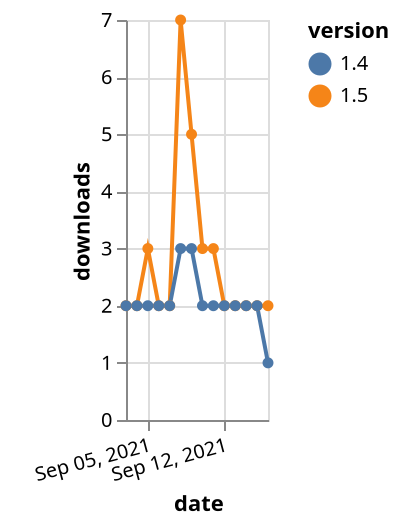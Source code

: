 {"$schema": "https://vega.github.io/schema/vega-lite/v5.json", "description": "A simple bar chart with embedded data.", "data": {"values": [{"date": "2021-09-03", "total": 2684, "delta": 2, "version": "1.5"}, {"date": "2021-09-04", "total": 2686, "delta": 2, "version": "1.5"}, {"date": "2021-09-05", "total": 2689, "delta": 3, "version": "1.5"}, {"date": "2021-09-06", "total": 2691, "delta": 2, "version": "1.5"}, {"date": "2021-09-07", "total": 2693, "delta": 2, "version": "1.5"}, {"date": "2021-09-08", "total": 2700, "delta": 7, "version": "1.5"}, {"date": "2021-09-09", "total": 2705, "delta": 5, "version": "1.5"}, {"date": "2021-09-10", "total": 2708, "delta": 3, "version": "1.5"}, {"date": "2021-09-11", "total": 2711, "delta": 3, "version": "1.5"}, {"date": "2021-09-12", "total": 2713, "delta": 2, "version": "1.5"}, {"date": "2021-09-13", "total": 2715, "delta": 2, "version": "1.5"}, {"date": "2021-09-14", "total": 2717, "delta": 2, "version": "1.5"}, {"date": "2021-09-15", "total": 2719, "delta": 2, "version": "1.5"}, {"date": "2021-09-16", "total": 2721, "delta": 2, "version": "1.5"}, {"date": "2021-09-03", "total": 2265, "delta": 2, "version": "1.4"}, {"date": "2021-09-04", "total": 2267, "delta": 2, "version": "1.4"}, {"date": "2021-09-05", "total": 2269, "delta": 2, "version": "1.4"}, {"date": "2021-09-06", "total": 2271, "delta": 2, "version": "1.4"}, {"date": "2021-09-07", "total": 2273, "delta": 2, "version": "1.4"}, {"date": "2021-09-08", "total": 2276, "delta": 3, "version": "1.4"}, {"date": "2021-09-09", "total": 2279, "delta": 3, "version": "1.4"}, {"date": "2021-09-10", "total": 2281, "delta": 2, "version": "1.4"}, {"date": "2021-09-11", "total": 2283, "delta": 2, "version": "1.4"}, {"date": "2021-09-12", "total": 2285, "delta": 2, "version": "1.4"}, {"date": "2021-09-13", "total": 2287, "delta": 2, "version": "1.4"}, {"date": "2021-09-14", "total": 2289, "delta": 2, "version": "1.4"}, {"date": "2021-09-15", "total": 2291, "delta": 2, "version": "1.4"}, {"date": "2021-09-16", "total": 2292, "delta": 1, "version": "1.4"}]}, "width": "container", "mark": {"type": "line", "point": {"filled": true}}, "encoding": {"x": {"field": "date", "type": "temporal", "timeUnit": "yearmonthdate", "title": "date", "axis": {"labelAngle": -15}}, "y": {"field": "delta", "type": "quantitative", "title": "downloads"}, "color": {"field": "version", "type": "nominal"}, "tooltip": {"field": "delta"}}}